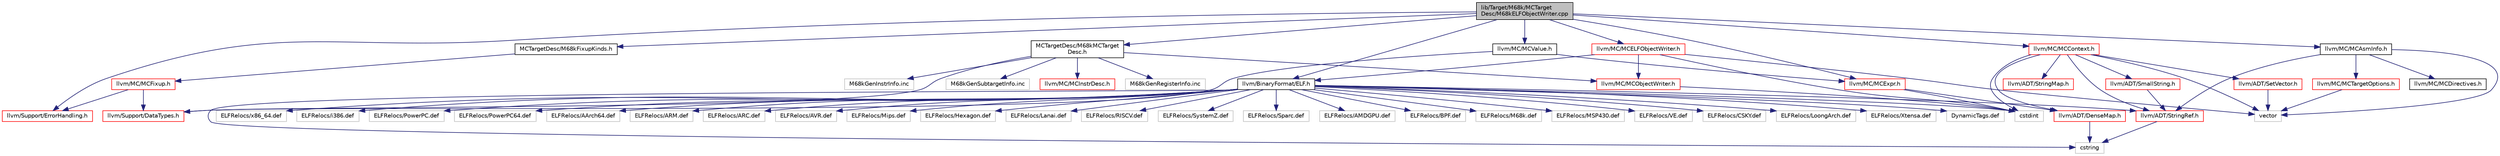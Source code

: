 digraph "lib/Target/M68k/MCTargetDesc/M68kELFObjectWriter.cpp"
{
 // LATEX_PDF_SIZE
  bgcolor="transparent";
  edge [fontname="Helvetica",fontsize="10",labelfontname="Helvetica",labelfontsize="10"];
  node [fontname="Helvetica",fontsize="10",shape=record];
  Node1 [label="lib/Target/M68k/MCTarget\lDesc/M68kELFObjectWriter.cpp",height=0.2,width=0.4,color="black", fillcolor="grey75", style="filled", fontcolor="black",tooltip=" "];
  Node1 -> Node2 [color="midnightblue",fontsize="10",style="solid",fontname="Helvetica"];
  Node2 [label="MCTargetDesc/M68kFixupKinds.h",height=0.2,width=0.4,color="black",URL="$M68kFixupKinds_8h.html",tooltip=" "];
  Node2 -> Node3 [color="midnightblue",fontsize="10",style="solid",fontname="Helvetica"];
  Node3 [label="llvm/MC/MCFixup.h",height=0.2,width=0.4,color="red",URL="$MCFixup_8h.html",tooltip=" "];
  Node3 -> Node4 [color="midnightblue",fontsize="10",style="solid",fontname="Helvetica"];
  Node4 [label="llvm/Support/DataTypes.h",height=0.2,width=0.4,color="red",URL="$Support_2DataTypes_8h.html",tooltip=" "];
  Node3 -> Node9 [color="midnightblue",fontsize="10",style="solid",fontname="Helvetica"];
  Node9 [label="llvm/Support/ErrorHandling.h",height=0.2,width=0.4,color="red",URL="$Support_2ErrorHandling_8h.html",tooltip=" "];
  Node1 -> Node16 [color="midnightblue",fontsize="10",style="solid",fontname="Helvetica"];
  Node16 [label="MCTargetDesc/M68kMCTarget\lDesc.h",height=0.2,width=0.4,color="black",URL="$M68kMCTargetDesc_8h.html",tooltip=" "];
  Node16 -> Node17 [color="midnightblue",fontsize="10",style="solid",fontname="Helvetica"];
  Node17 [label="llvm/MC/MCInstrDesc.h",height=0.2,width=0.4,color="red",URL="$MCInstrDesc_8h.html",tooltip=" "];
  Node16 -> Node52 [color="midnightblue",fontsize="10",style="solid",fontname="Helvetica"];
  Node52 [label="llvm/MC/MCObjectWriter.h",height=0.2,width=0.4,color="red",URL="$MCObjectWriter_8h.html",tooltip=" "];
  Node52 -> Node22 [color="midnightblue",fontsize="10",style="solid",fontname="Helvetica"];
  Node22 [label="cstdint",height=0.2,width=0.4,color="grey75",tooltip=" "];
  Node16 -> Node4 [color="midnightblue",fontsize="10",style="solid",fontname="Helvetica"];
  Node16 -> Node78 [color="midnightblue",fontsize="10",style="solid",fontname="Helvetica"];
  Node78 [label="M68kGenRegisterInfo.inc",height=0.2,width=0.4,color="grey75",tooltip=" "];
  Node16 -> Node79 [color="midnightblue",fontsize="10",style="solid",fontname="Helvetica"];
  Node79 [label="M68kGenInstrInfo.inc",height=0.2,width=0.4,color="grey75",tooltip=" "];
  Node16 -> Node80 [color="midnightblue",fontsize="10",style="solid",fontname="Helvetica"];
  Node80 [label="M68kGenSubtargetInfo.inc",height=0.2,width=0.4,color="grey75",tooltip=" "];
  Node1 -> Node81 [color="midnightblue",fontsize="10",style="solid",fontname="Helvetica"];
  Node81 [label="llvm/BinaryFormat/ELF.h",height=0.2,width=0.4,color="black",URL="$BinaryFormat_2ELF_8h.html",tooltip=" "];
  Node81 -> Node57 [color="midnightblue",fontsize="10",style="solid",fontname="Helvetica"];
  Node57 [label="llvm/ADT/StringRef.h",height=0.2,width=0.4,color="red",URL="$StringRef_8h.html",tooltip=" "];
  Node57 -> Node25 [color="midnightblue",fontsize="10",style="solid",fontname="Helvetica"];
  Node25 [label="cstring",height=0.2,width=0.4,color="grey75",tooltip=" "];
  Node81 -> Node22 [color="midnightblue",fontsize="10",style="solid",fontname="Helvetica"];
  Node81 -> Node25 [color="midnightblue",fontsize="10",style="solid",fontname="Helvetica"];
  Node81 -> Node82 [color="midnightblue",fontsize="10",style="solid",fontname="Helvetica"];
  Node82 [label="ELFRelocs/x86_64.def",height=0.2,width=0.4,color="grey75",tooltip=" "];
  Node81 -> Node83 [color="midnightblue",fontsize="10",style="solid",fontname="Helvetica"];
  Node83 [label="ELFRelocs/i386.def",height=0.2,width=0.4,color="grey75",tooltip=" "];
  Node81 -> Node84 [color="midnightblue",fontsize="10",style="solid",fontname="Helvetica"];
  Node84 [label="ELFRelocs/PowerPC.def",height=0.2,width=0.4,color="grey75",tooltip=" "];
  Node81 -> Node85 [color="midnightblue",fontsize="10",style="solid",fontname="Helvetica"];
  Node85 [label="ELFRelocs/PowerPC64.def",height=0.2,width=0.4,color="grey75",tooltip=" "];
  Node81 -> Node86 [color="midnightblue",fontsize="10",style="solid",fontname="Helvetica"];
  Node86 [label="ELFRelocs/AArch64.def",height=0.2,width=0.4,color="grey75",tooltip=" "];
  Node81 -> Node87 [color="midnightblue",fontsize="10",style="solid",fontname="Helvetica"];
  Node87 [label="ELFRelocs/ARM.def",height=0.2,width=0.4,color="grey75",tooltip=" "];
  Node81 -> Node88 [color="midnightblue",fontsize="10",style="solid",fontname="Helvetica"];
  Node88 [label="ELFRelocs/ARC.def",height=0.2,width=0.4,color="grey75",tooltip=" "];
  Node81 -> Node89 [color="midnightblue",fontsize="10",style="solid",fontname="Helvetica"];
  Node89 [label="ELFRelocs/AVR.def",height=0.2,width=0.4,color="grey75",tooltip=" "];
  Node81 -> Node90 [color="midnightblue",fontsize="10",style="solid",fontname="Helvetica"];
  Node90 [label="ELFRelocs/Mips.def",height=0.2,width=0.4,color="grey75",tooltip=" "];
  Node81 -> Node91 [color="midnightblue",fontsize="10",style="solid",fontname="Helvetica"];
  Node91 [label="ELFRelocs/Hexagon.def",height=0.2,width=0.4,color="grey75",tooltip=" "];
  Node81 -> Node92 [color="midnightblue",fontsize="10",style="solid",fontname="Helvetica"];
  Node92 [label="ELFRelocs/Lanai.def",height=0.2,width=0.4,color="grey75",tooltip=" "];
  Node81 -> Node93 [color="midnightblue",fontsize="10",style="solid",fontname="Helvetica"];
  Node93 [label="ELFRelocs/RISCV.def",height=0.2,width=0.4,color="grey75",tooltip=" "];
  Node81 -> Node94 [color="midnightblue",fontsize="10",style="solid",fontname="Helvetica"];
  Node94 [label="ELFRelocs/SystemZ.def",height=0.2,width=0.4,color="grey75",tooltip=" "];
  Node81 -> Node95 [color="midnightblue",fontsize="10",style="solid",fontname="Helvetica"];
  Node95 [label="ELFRelocs/Sparc.def",height=0.2,width=0.4,color="grey75",tooltip=" "];
  Node81 -> Node96 [color="midnightblue",fontsize="10",style="solid",fontname="Helvetica"];
  Node96 [label="ELFRelocs/AMDGPU.def",height=0.2,width=0.4,color="grey75",tooltip=" "];
  Node81 -> Node97 [color="midnightblue",fontsize="10",style="solid",fontname="Helvetica"];
  Node97 [label="ELFRelocs/BPF.def",height=0.2,width=0.4,color="grey75",tooltip=" "];
  Node81 -> Node98 [color="midnightblue",fontsize="10",style="solid",fontname="Helvetica"];
  Node98 [label="ELFRelocs/M68k.def",height=0.2,width=0.4,color="grey75",tooltip=" "];
  Node81 -> Node99 [color="midnightblue",fontsize="10",style="solid",fontname="Helvetica"];
  Node99 [label="ELFRelocs/MSP430.def",height=0.2,width=0.4,color="grey75",tooltip=" "];
  Node81 -> Node100 [color="midnightblue",fontsize="10",style="solid",fontname="Helvetica"];
  Node100 [label="ELFRelocs/VE.def",height=0.2,width=0.4,color="grey75",tooltip=" "];
  Node81 -> Node101 [color="midnightblue",fontsize="10",style="solid",fontname="Helvetica"];
  Node101 [label="ELFRelocs/CSKY.def",height=0.2,width=0.4,color="grey75",tooltip=" "];
  Node81 -> Node102 [color="midnightblue",fontsize="10",style="solid",fontname="Helvetica"];
  Node102 [label="ELFRelocs/LoongArch.def",height=0.2,width=0.4,color="grey75",tooltip=" "];
  Node81 -> Node103 [color="midnightblue",fontsize="10",style="solid",fontname="Helvetica"];
  Node103 [label="ELFRelocs/Xtensa.def",height=0.2,width=0.4,color="grey75",tooltip=" "];
  Node81 -> Node104 [color="midnightblue",fontsize="10",style="solid",fontname="Helvetica"];
  Node104 [label="DynamicTags.def",height=0.2,width=0.4,color="grey75",tooltip=" "];
  Node1 -> Node105 [color="midnightblue",fontsize="10",style="solid",fontname="Helvetica"];
  Node105 [label="llvm/MC/MCAsmInfo.h",height=0.2,width=0.4,color="black",URL="$MCAsmInfo_8h.html",tooltip=" "];
  Node105 -> Node57 [color="midnightblue",fontsize="10",style="solid",fontname="Helvetica"];
  Node105 -> Node106 [color="midnightblue",fontsize="10",style="solid",fontname="Helvetica"];
  Node106 [label="llvm/MC/MCDirectives.h",height=0.2,width=0.4,color="black",URL="$MCDirectives_8h.html",tooltip=" "];
  Node105 -> Node107 [color="midnightblue",fontsize="10",style="solid",fontname="Helvetica"];
  Node107 [label="llvm/MC/MCTargetOptions.h",height=0.2,width=0.4,color="red",URL="$MCTargetOptions_8h.html",tooltip=" "];
  Node107 -> Node48 [color="midnightblue",fontsize="10",style="solid",fontname="Helvetica"];
  Node48 [label="vector",height=0.2,width=0.4,color="grey75",tooltip=" "];
  Node105 -> Node48 [color="midnightblue",fontsize="10",style="solid",fontname="Helvetica"];
  Node1 -> Node109 [color="midnightblue",fontsize="10",style="solid",fontname="Helvetica"];
  Node109 [label="llvm/MC/MCContext.h",height=0.2,width=0.4,color="red",URL="$MCContext_8h.html",tooltip=" "];
  Node109 -> Node60 [color="midnightblue",fontsize="10",style="solid",fontname="Helvetica"];
  Node60 [label="llvm/ADT/DenseMap.h",height=0.2,width=0.4,color="red",URL="$DenseMap_8h.html",tooltip=" "];
  Node60 -> Node25 [color="midnightblue",fontsize="10",style="solid",fontname="Helvetica"];
  Node109 -> Node110 [color="midnightblue",fontsize="10",style="solid",fontname="Helvetica"];
  Node110 [label="llvm/ADT/SetVector.h",height=0.2,width=0.4,color="red",URL="$SetVector_8h.html",tooltip=" "];
  Node110 -> Node48 [color="midnightblue",fontsize="10",style="solid",fontname="Helvetica"];
  Node109 -> Node68 [color="midnightblue",fontsize="10",style="solid",fontname="Helvetica"];
  Node68 [label="llvm/ADT/SmallString.h",height=0.2,width=0.4,color="red",URL="$SmallString_8h.html",tooltip=" "];
  Node68 -> Node57 [color="midnightblue",fontsize="10",style="solid",fontname="Helvetica"];
  Node109 -> Node112 [color="midnightblue",fontsize="10",style="solid",fontname="Helvetica"];
  Node112 [label="llvm/ADT/StringMap.h",height=0.2,width=0.4,color="red",URL="$ADT_2StringMap_8h.html",tooltip=" "];
  Node109 -> Node57 [color="midnightblue",fontsize="10",style="solid",fontname="Helvetica"];
  Node109 -> Node22 [color="midnightblue",fontsize="10",style="solid",fontname="Helvetica"];
  Node109 -> Node48 [color="midnightblue",fontsize="10",style="solid",fontname="Helvetica"];
  Node1 -> Node150 [color="midnightblue",fontsize="10",style="solid",fontname="Helvetica"];
  Node150 [label="llvm/MC/MCELFObjectWriter.h",height=0.2,width=0.4,color="red",URL="$MCELFObjectWriter_8h.html",tooltip=" "];
  Node150 -> Node81 [color="midnightblue",fontsize="10",style="solid",fontname="Helvetica"];
  Node150 -> Node52 [color="midnightblue",fontsize="10",style="solid",fontname="Helvetica"];
  Node150 -> Node22 [color="midnightblue",fontsize="10",style="solid",fontname="Helvetica"];
  Node150 -> Node48 [color="midnightblue",fontsize="10",style="solid",fontname="Helvetica"];
  Node1 -> Node59 [color="midnightblue",fontsize="10",style="solid",fontname="Helvetica"];
  Node59 [label="llvm/MC/MCExpr.h",height=0.2,width=0.4,color="red",URL="$MCExpr_8h.html",tooltip=" "];
  Node59 -> Node60 [color="midnightblue",fontsize="10",style="solid",fontname="Helvetica"];
  Node59 -> Node22 [color="midnightblue",fontsize="10",style="solid",fontname="Helvetica"];
  Node1 -> Node154 [color="midnightblue",fontsize="10",style="solid",fontname="Helvetica"];
  Node154 [label="llvm/MC/MCValue.h",height=0.2,width=0.4,color="black",URL="$MCValue_8h.html",tooltip=" "];
  Node154 -> Node59 [color="midnightblue",fontsize="10",style="solid",fontname="Helvetica"];
  Node154 -> Node4 [color="midnightblue",fontsize="10",style="solid",fontname="Helvetica"];
  Node1 -> Node9 [color="midnightblue",fontsize="10",style="solid",fontname="Helvetica"];
}
